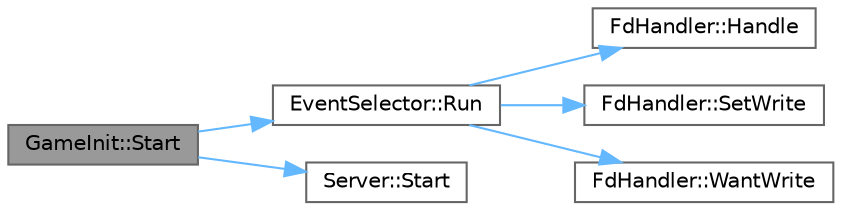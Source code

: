 digraph "GameInit::Start"
{
 // LATEX_PDF_SIZE
  bgcolor="transparent";
  edge [fontname=Helvetica,fontsize=10,labelfontname=Helvetica,labelfontsize=10];
  node [fontname=Helvetica,fontsize=10,shape=box,height=0.2,width=0.4];
  rankdir="LR";
  Node1 [id="Node000001",label="GameInit::Start",height=0.2,width=0.4,color="gray40", fillcolor="grey60", style="filled", fontcolor="black",tooltip=" "];
  Node1 -> Node2 [id="edge1_Node000001_Node000002",color="steelblue1",style="solid",tooltip=" "];
  Node2 [id="Node000002",label="EventSelector::Run",height=0.2,width=0.4,color="grey40", fillcolor="white", style="filled",URL="$class_event_selector.html#a9cd9f58dfd10faf5b408ee9dd19864fb",tooltip="Запускает цикл обработки событий."];
  Node2 -> Node3 [id="edge2_Node000002_Node000003",color="steelblue1",style="solid",tooltip=" "];
  Node3 [id="Node000003",label="FdHandler::Handle",height=0.2,width=0.4,color="grey40", fillcolor="white", style="filled",URL="$class_fd_handler.html#a4bb9cf381b465d76a06e3776ca42b89e",tooltip="Абстрактный метод для обработки событий."];
  Node2 -> Node4 [id="edge3_Node000002_Node000004",color="steelblue1",style="solid",tooltip=" "];
  Node4 [id="Node000004",label="FdHandler::SetWrite",height=0.2,width=0.4,color="grey40", fillcolor="white", style="filled",URL="$class_fd_handler.html#a06a62d234d28f5dca51a7c860485c706",tooltip="Устанавливает флаг записи в файл."];
  Node2 -> Node5 [id="edge4_Node000002_Node000005",color="steelblue1",style="solid",tooltip=" "];
  Node5 [id="Node000005",label="FdHandler::WantWrite",height=0.2,width=0.4,color="grey40", fillcolor="white", style="filled",URL="$class_fd_handler.html#a430f7dcad1ca6ab4442a7622a683fc77",tooltip="Проверяет, нужно ли писать в файл."];
  Node1 -> Node6 [id="edge5_Node000001_Node000006",color="steelblue1",style="solid",tooltip=" "];
  Node6 [id="Node000006",label="Server::Start",height=0.2,width=0.4,color="grey40", fillcolor="white", style="filled",URL="$class_server.html#ab714f70af639732cbd139098c3154118",tooltip="Статический метод для запуска сервера."];
}
